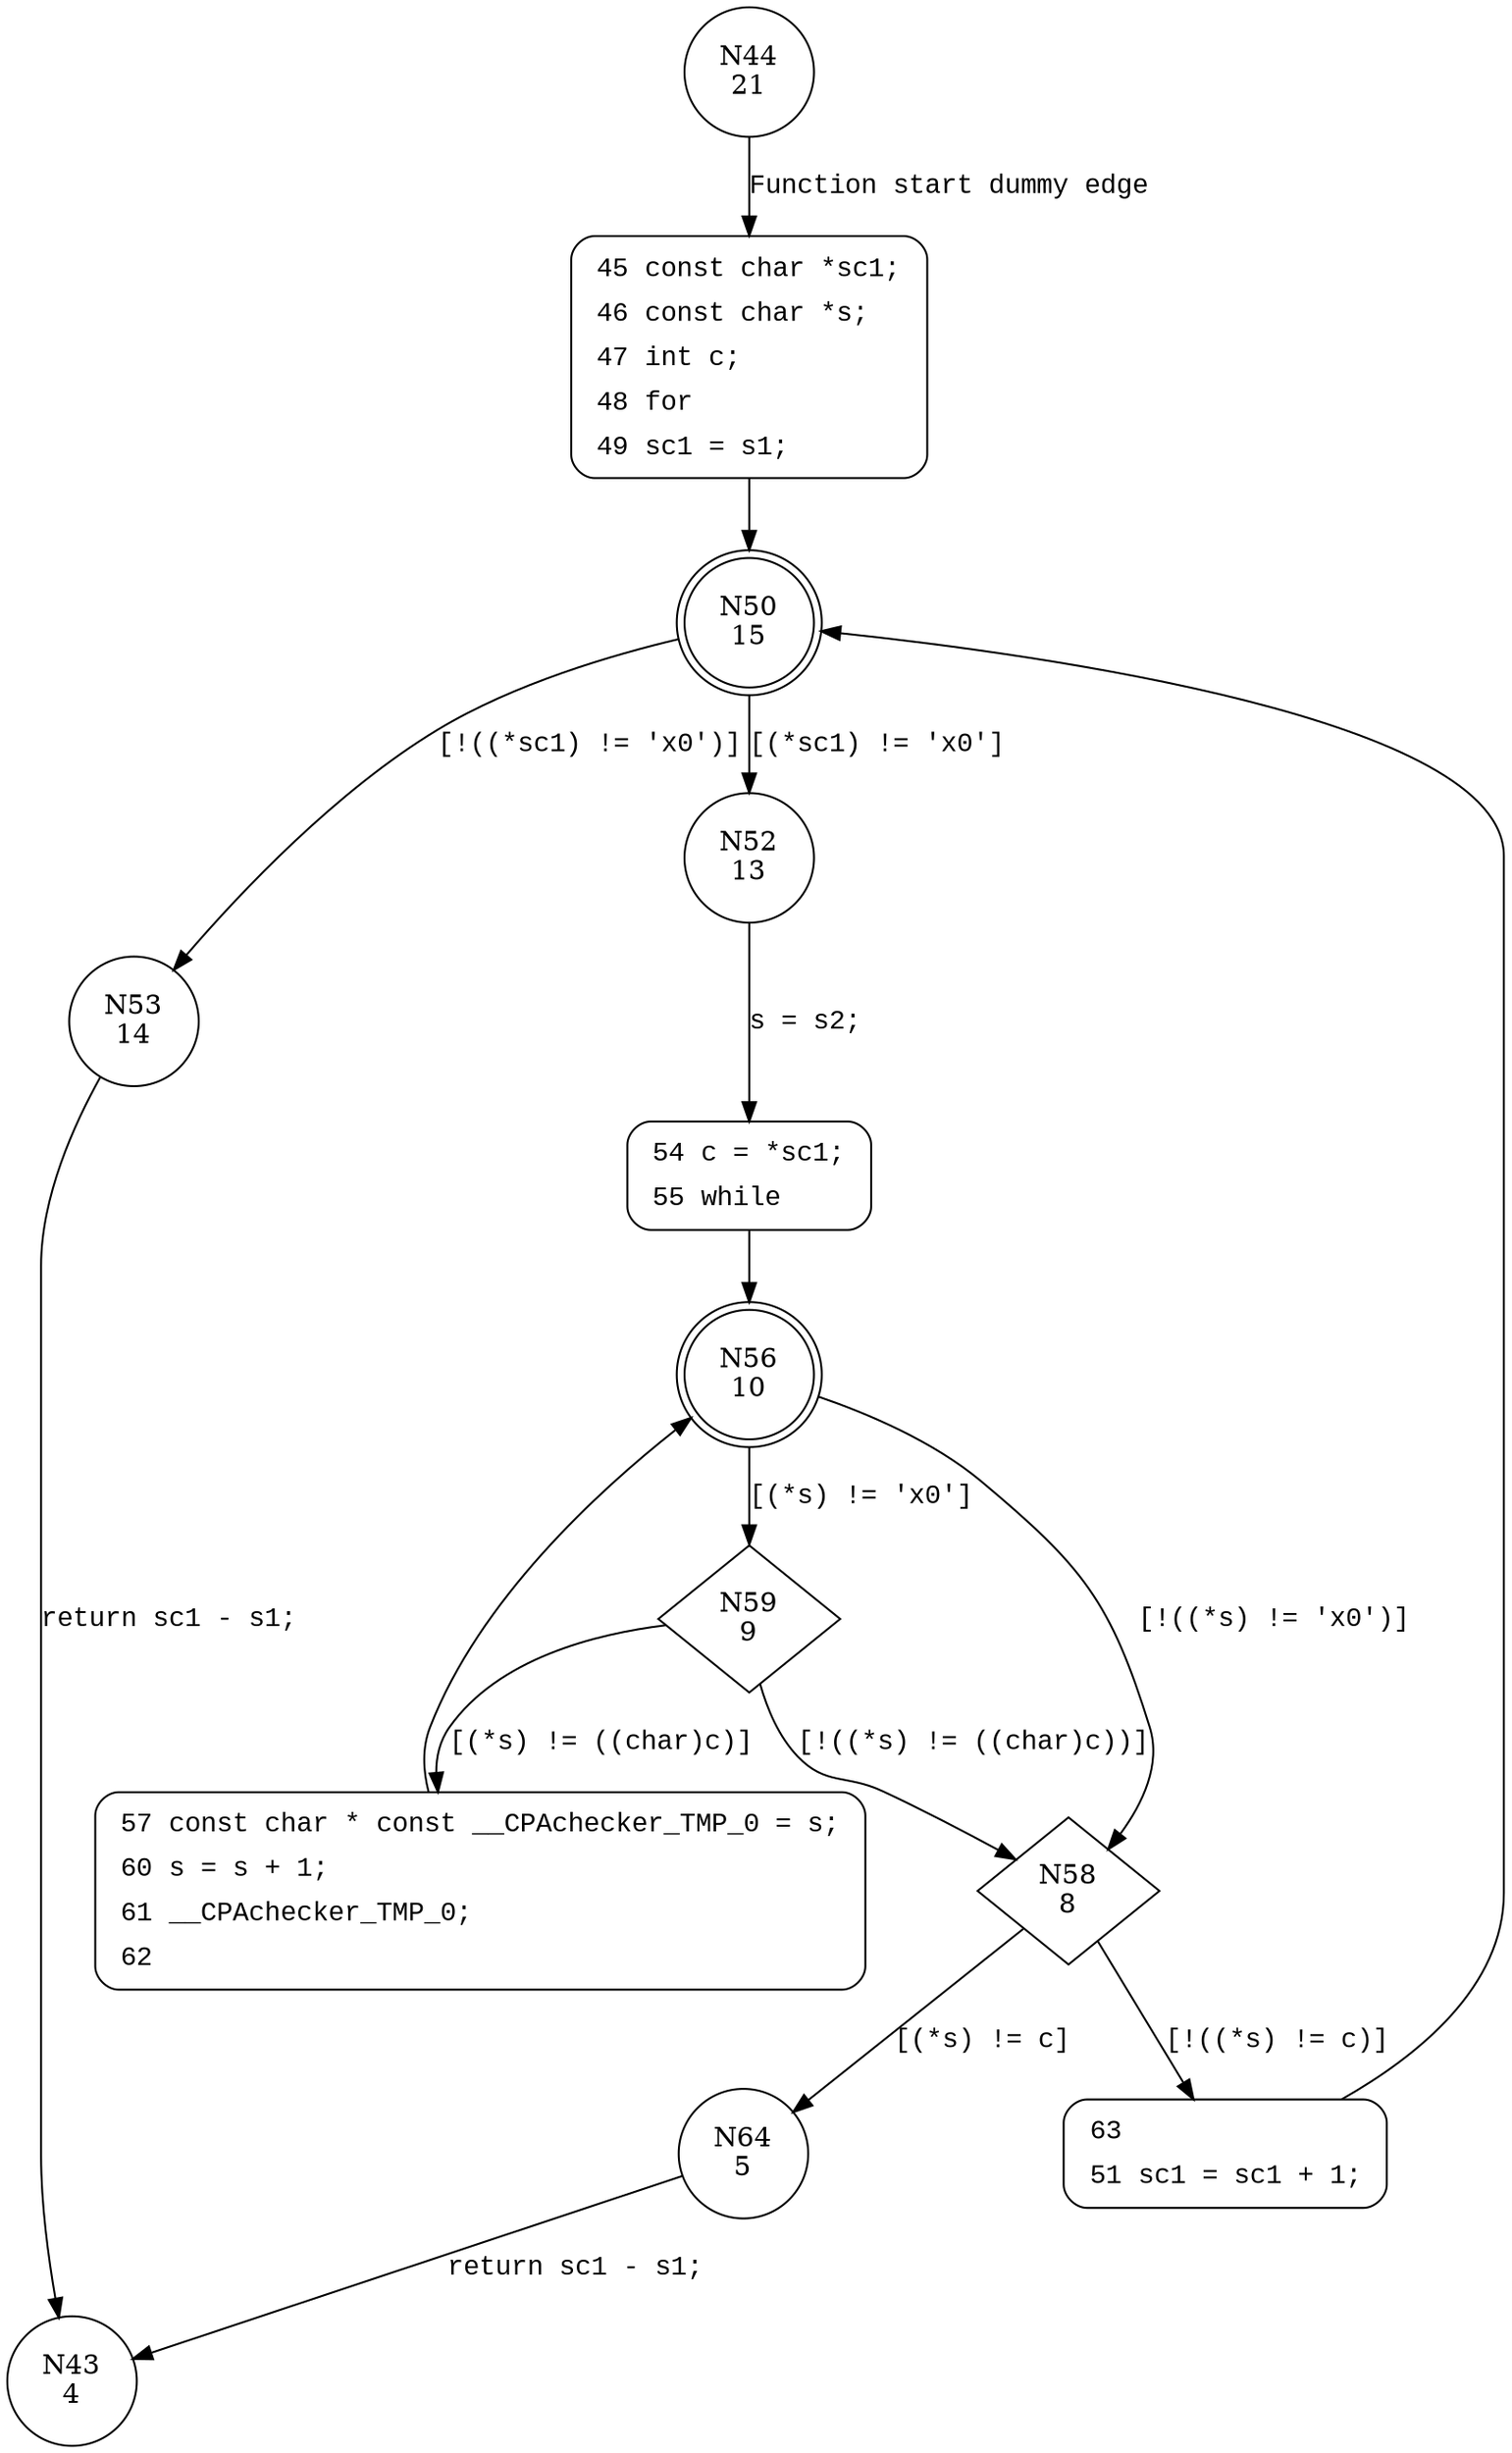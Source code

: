 digraph cstrspn {
44 [shape="circle" label="N44\n21"]
45 [shape="circle" label="N45\n20"]
50 [shape="doublecircle" label="N50\n15"]
52 [shape="circle" label="N52\n13"]
53 [shape="circle" label="N53\n14"]
54 [shape="circle" label="N54\n12"]
56 [shape="doublecircle" label="N56\n10"]
59 [shape="diamond" label="N59\n9"]
58 [shape="diamond" label="N58\n8"]
64 [shape="circle" label="N64\n5"]
63 [shape="circle" label="N63\n7"]
43 [shape="circle" label="N43\n4"]
57 [shape="circle" label="N57\n3"]
45 [style="filled,bold" penwidth="1" fillcolor="white" fontname="Courier New" shape="Mrecord" label=<<table border="0" cellborder="0" cellpadding="3" bgcolor="white"><tr><td align="right">45</td><td align="left">const char *sc1;</td></tr><tr><td align="right">46</td><td align="left">const char *s;</td></tr><tr><td align="right">47</td><td align="left">int c;</td></tr><tr><td align="right">48</td><td align="left">for</td></tr><tr><td align="right">49</td><td align="left">sc1 = s1;</td></tr></table>>]
45 -> 50[label=""]
54 [style="filled,bold" penwidth="1" fillcolor="white" fontname="Courier New" shape="Mrecord" label=<<table border="0" cellborder="0" cellpadding="3" bgcolor="white"><tr><td align="right">54</td><td align="left">c = *sc1;</td></tr><tr><td align="right">55</td><td align="left">while</td></tr></table>>]
54 -> 56[label=""]
63 [style="filled,bold" penwidth="1" fillcolor="white" fontname="Courier New" shape="Mrecord" label=<<table border="0" cellborder="0" cellpadding="3" bgcolor="white"><tr><td align="right">63</td><td align="left"></td></tr><tr><td align="right">51</td><td align="left">sc1 = sc1 + 1;</td></tr></table>>]
63 -> 50[label=""]
57 [style="filled,bold" penwidth="1" fillcolor="white" fontname="Courier New" shape="Mrecord" label=<<table border="0" cellborder="0" cellpadding="3" bgcolor="white"><tr><td align="right">57</td><td align="left">const char * const __CPAchecker_TMP_0 = s;</td></tr><tr><td align="right">60</td><td align="left">s = s + 1;</td></tr><tr><td align="right">61</td><td align="left">__CPAchecker_TMP_0;</td></tr><tr><td align="right">62</td><td align="left"></td></tr></table>>]
57 -> 56[label=""]
44 -> 45 [label="Function start dummy edge" fontname="Courier New"]
50 -> 52 [label="[(*sc1) != '\x0']" fontname="Courier New"]
50 -> 53 [label="[!((*sc1) != '\x0')]" fontname="Courier New"]
52 -> 54 [label="s = s2;" fontname="Courier New"]
56 -> 59 [label="[(*s) != '\x0']" fontname="Courier New"]
56 -> 58 [label="[!((*s) != '\x0')]" fontname="Courier New"]
58 -> 64 [label="[(*s) != c]" fontname="Courier New"]
58 -> 63 [label="[!((*s) != c)]" fontname="Courier New"]
64 -> 43 [label="return sc1 - s1;" fontname="Courier New"]
59 -> 57 [label="[(*s) != ((char)c)]" fontname="Courier New"]
59 -> 58 [label="[!((*s) != ((char)c))]" fontname="Courier New"]
53 -> 43 [label="return sc1 - s1;" fontname="Courier New"]
}
